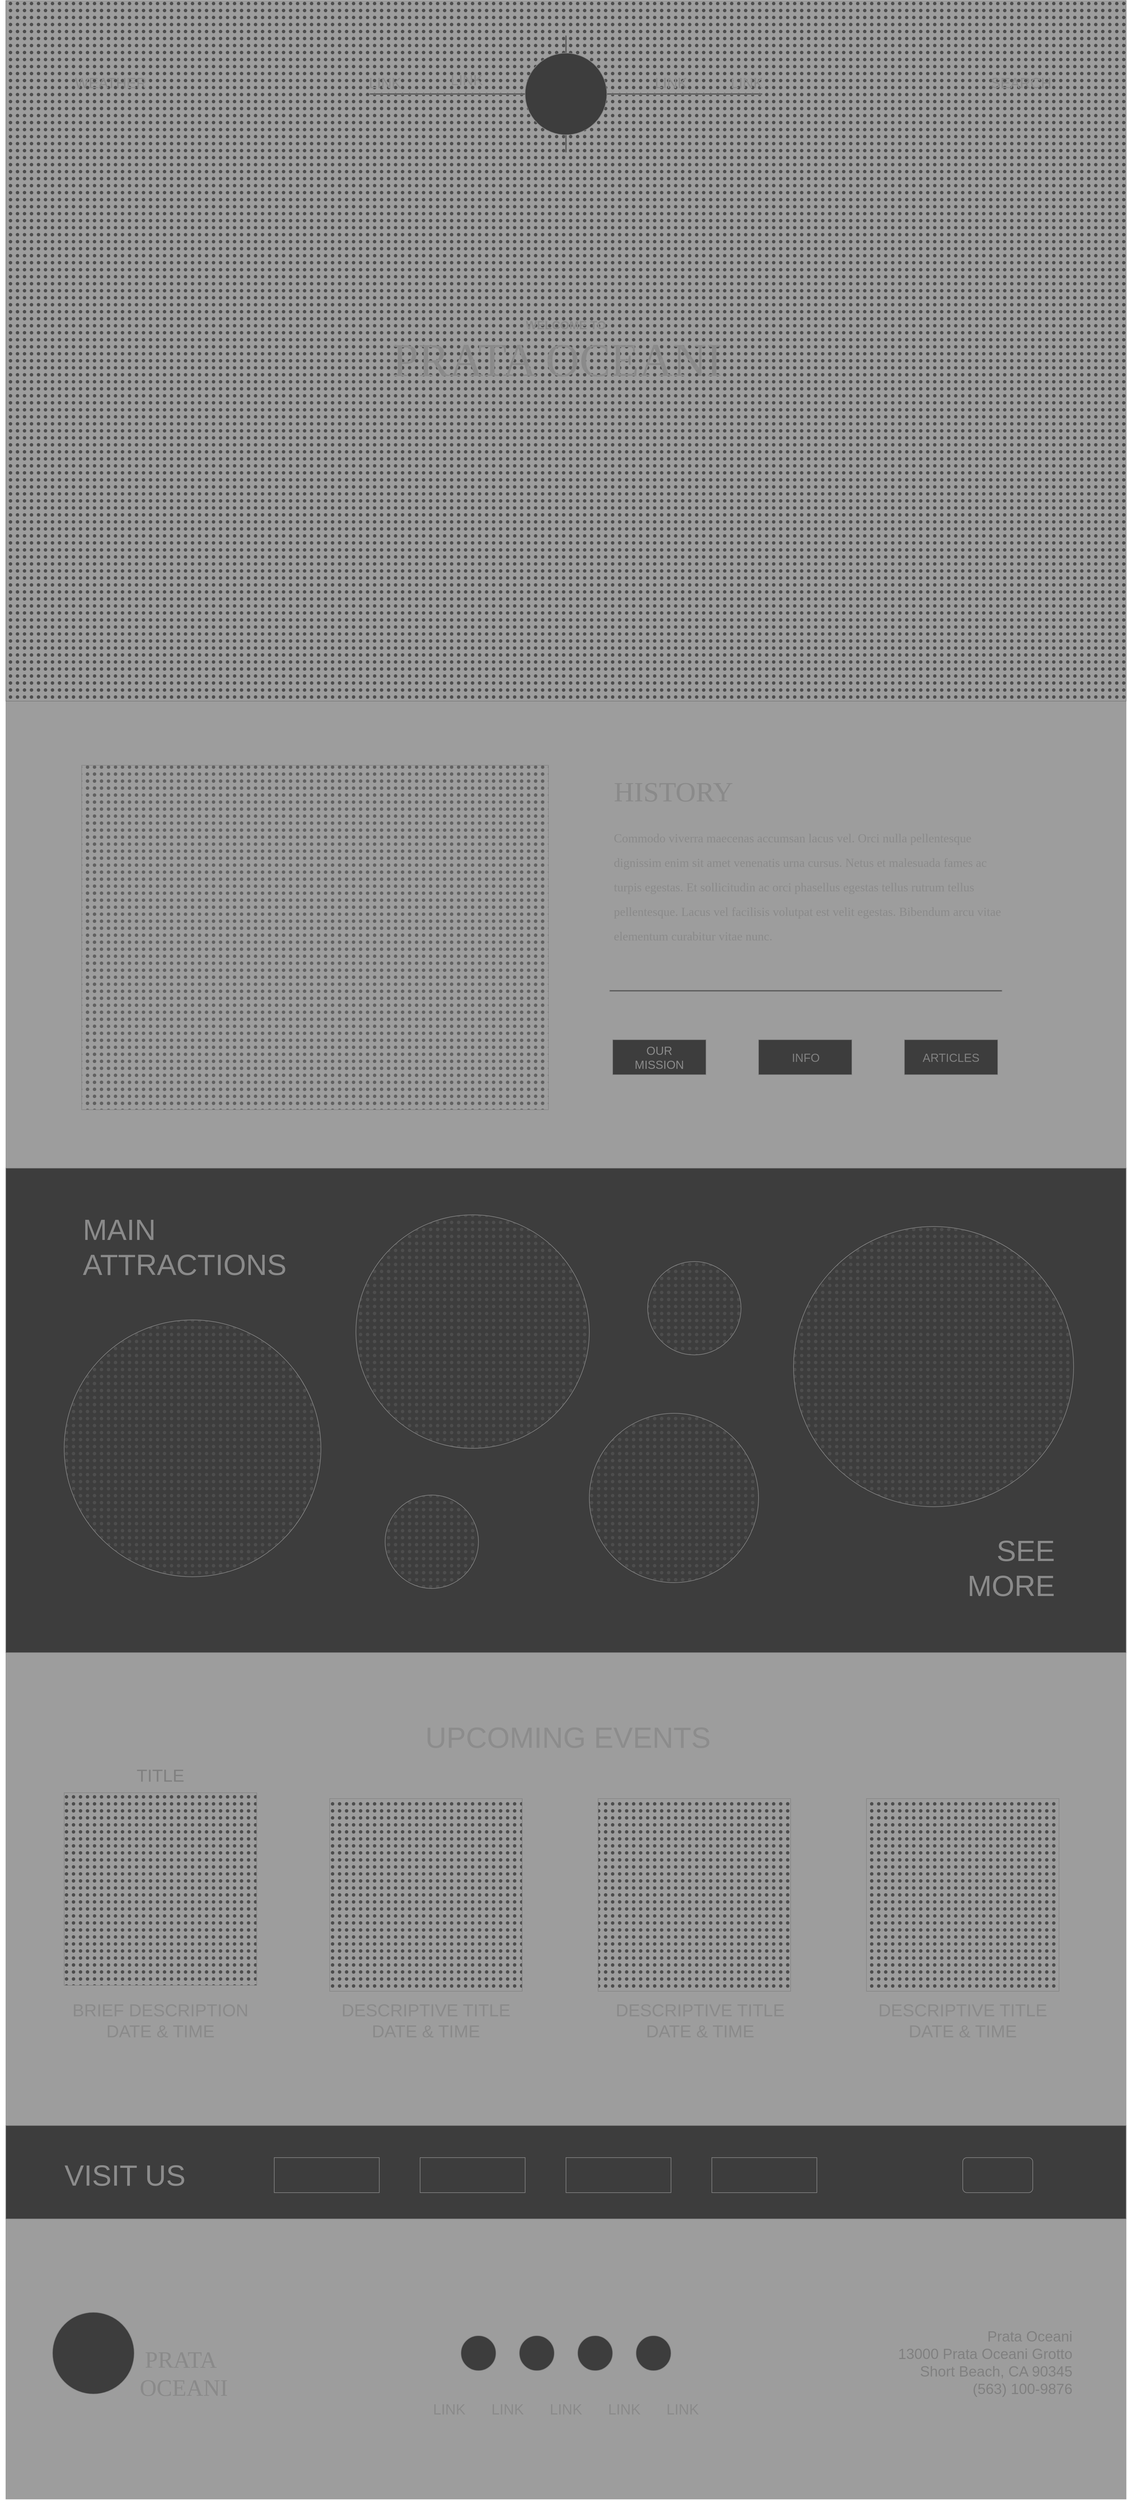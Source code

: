<mxfile version="24.1.0" type="device">
  <diagram name="Page-1" id="GAg8haRcpsVNe8hPWDVm">
    <mxGraphModel dx="2069" dy="752" grid="1" gridSize="10" guides="1" tooltips="1" connect="1" arrows="1" fold="1" page="0" pageScale="1" pageWidth="1920" pageHeight="1200" math="0" shadow="0">
      <root>
        <mxCell id="0" />
        <mxCell id="1" parent="0" />
        <mxCell id="3JFMlEUNZGDiNWC0OtGJ-4" value="" style="rounded=0;whiteSpace=wrap;html=1;fillColor=#3D3D3D;strokeColor=#858585;connectable=0;allowArrows=0;expand=0;movable=0;resizable=0;rotatable=0;cloneable=0;deletable=0;container=1;imageAspect=1;opacity=50;" parent="1" vertex="1">
          <mxGeometry width="1920" height="1200" as="geometry" />
        </mxCell>
        <mxCell id="RJW7VMsSMWp2yGj4S-rq-4" value="" style="rounded=0;whiteSpace=wrap;html=1;fillColor=#4d4d4d;strokeColor=#858585;fillStyle=dots;" parent="3JFMlEUNZGDiNWC0OtGJ-4" vertex="1">
          <mxGeometry width="1920" height="1200" as="geometry" />
        </mxCell>
        <mxCell id="RJW7VMsSMWp2yGj4S-rq-11" value="&lt;font color=&quot;#8a8a8a&quot; style=&quot;font-size: 80px;&quot;&gt;PRATA OCEANI&lt;/font&gt;" style="text;html=1;align=center;verticalAlign=middle;whiteSpace=wrap;rounded=0;pointerEvents=0;allowArrows=0;connectable=0;expand=0;fontSize=80;fontFamily=Cinzel Decorative;fontSource=https%3A%2F%2Ffonts.googleapis.com%2Fcss%3Ffamily%3DCinzel%2BDecorative;spacing=5;" parent="3JFMlEUNZGDiNWC0OtGJ-4" vertex="1">
          <mxGeometry x="630" y="600" width="630" height="30" as="geometry" />
        </mxCell>
        <mxCell id="RJW7VMsSMWp2yGj4S-rq-12" value="&lt;font color=&quot;#8a8a8a&quot;&gt;&lt;b&gt;WELCOME TO&lt;/b&gt;&lt;/font&gt;" style="text;html=1;align=center;verticalAlign=middle;whiteSpace=wrap;rounded=0;pointerEvents=0;allowArrows=0;connectable=0;expand=0;fontSize=20;" parent="3JFMlEUNZGDiNWC0OtGJ-4" vertex="1">
          <mxGeometry x="830" y="540" width="260" height="30" as="geometry" />
        </mxCell>
        <mxCell id="RJW7VMsSMWp2yGj4S-rq-13" value="" style="rounded=0;whiteSpace=wrap;html=1;fillColor=#3D3D3D;strokeColor=#858585;" parent="3JFMlEUNZGDiNWC0OtGJ-4" vertex="1">
          <mxGeometry x="959" y="60" width="2" height="200" as="geometry" />
        </mxCell>
        <mxCell id="RJW7VMsSMWp2yGj4S-rq-14" value="" style="rounded=0;whiteSpace=wrap;html=1;fillColor=#3D3D3D;strokeColor=#858585;rotation=-90;" parent="3JFMlEUNZGDiNWC0OtGJ-4" vertex="1">
          <mxGeometry x="959" y="-176.25" width="2" height="672.5" as="geometry" />
        </mxCell>
        <mxCell id="RJW7VMsSMWp2yGj4S-rq-9" value="" style="rounded=1;whiteSpace=wrap;html=1;fillColor=#3D3D3D;strokeColor=#858585;arcSize=50;aspect=fixed;" parent="3JFMlEUNZGDiNWC0OtGJ-4" vertex="1">
          <mxGeometry x="890" y="90" width="140" height="140" as="geometry" />
        </mxCell>
        <mxCell id="RJW7VMsSMWp2yGj4S-rq-15" value="&lt;font color=&quot;#8a8a8a&quot; style=&quot;font-size: 25px;&quot;&gt;&lt;span style=&quot;font-size: 25px;&quot;&gt;LINK&lt;/span&gt;&lt;/font&gt;" style="text;html=1;align=center;verticalAlign=middle;whiteSpace=wrap;rounded=0;pointerEvents=0;allowArrows=0;connectable=0;expand=0;fontSize=25;" parent="3JFMlEUNZGDiNWC0OtGJ-4" vertex="1">
          <mxGeometry x="620" y="125" width="60" height="30" as="geometry" />
        </mxCell>
        <mxCell id="RJW7VMsSMWp2yGj4S-rq-16" value="&lt;font color=&quot;#8a8a8a&quot; style=&quot;font-size: 25px;&quot;&gt;&lt;span style=&quot;font-size: 25px;&quot;&gt;LINK&lt;/span&gt;&lt;/font&gt;" style="text;html=1;align=center;verticalAlign=middle;whiteSpace=wrap;rounded=0;pointerEvents=0;allowArrows=0;connectable=0;expand=0;fontSize=25;" parent="3JFMlEUNZGDiNWC0OtGJ-4" vertex="1">
          <mxGeometry x="760" y="120" width="60" height="30" as="geometry" />
        </mxCell>
        <mxCell id="RJW7VMsSMWp2yGj4S-rq-31" value="&lt;font color=&quot;#8a8a8a&quot; style=&quot;font-size: 25px;&quot;&gt;&lt;span style=&quot;font-size: 25px;&quot;&gt;LINK&lt;/span&gt;&lt;/font&gt;" style="text;html=1;align=center;verticalAlign=middle;whiteSpace=wrap;rounded=0;pointerEvents=0;allowArrows=0;connectable=0;expand=0;fontSize=25;" parent="3JFMlEUNZGDiNWC0OtGJ-4" vertex="1">
          <mxGeometry x="1110" y="125" width="60" height="30" as="geometry" />
        </mxCell>
        <mxCell id="RJW7VMsSMWp2yGj4S-rq-32" value="&lt;font color=&quot;#8a8a8a&quot; style=&quot;font-size: 25px;&quot;&gt;&lt;span style=&quot;font-size: 25px;&quot;&gt;LINK&lt;/span&gt;&lt;/font&gt;" style="text;html=1;align=center;verticalAlign=middle;whiteSpace=wrap;rounded=0;pointerEvents=0;allowArrows=0;connectable=0;expand=0;fontSize=25;" parent="3JFMlEUNZGDiNWC0OtGJ-4" vertex="1">
          <mxGeometry x="1240" y="125" width="60" height="30" as="geometry" />
        </mxCell>
        <mxCell id="DRW0J8gIh20QW4UvxZFd-2" value="&lt;font color=&quot;#8a8a8a&quot; style=&quot;font-size: 25px;&quot;&gt;&lt;span style=&quot;font-size: 25px;&quot;&gt;SEARCH&lt;/span&gt;&lt;/font&gt;" style="text;html=1;align=center;verticalAlign=middle;whiteSpace=wrap;rounded=0;pointerEvents=0;allowArrows=0;connectable=0;expand=0;fontSize=25;" parent="3JFMlEUNZGDiNWC0OtGJ-4" vertex="1">
          <mxGeometry x="1710" y="125" width="60" height="30" as="geometry" />
        </mxCell>
        <mxCell id="DRW0J8gIh20QW4UvxZFd-4" value="&lt;font color=&quot;#8a8a8a&quot; style=&quot;font-size: 25px;&quot;&gt;&lt;span style=&quot;font-size: 25px;&quot;&gt;WEATHER&lt;/span&gt;&lt;/font&gt;" style="text;html=1;align=center;verticalAlign=middle;whiteSpace=wrap;rounded=0;pointerEvents=0;allowArrows=0;connectable=0;expand=0;fontSize=25;" parent="3JFMlEUNZGDiNWC0OtGJ-4" vertex="1">
          <mxGeometry x="150" y="125" width="60" height="30" as="geometry" />
        </mxCell>
        <mxCell id="3JFMlEUNZGDiNWC0OtGJ-5" value="&#xa;&lt;span style=&quot;color: rgb(138, 138, 138); font-family: Helvetica; font-size: 30px; font-style: normal; font-variant-ligatures: normal; font-variant-caps: normal; font-weight: 400; letter-spacing: normal; orphans: 2; text-align: center; text-indent: 0px; text-transform: none; widows: 2; word-spacing: 0px; -webkit-text-stroke-width: 0px; white-space: normal; background-color: rgb(24, 20, 29); text-decoration-thickness: initial; text-decoration-style: initial; text-decoration-color: initial; display: inline !important; float: none;&quot;&gt;TITLE&lt;/span&gt;&#xa;&#xa;" style="rounded=0;whiteSpace=wrap;html=1;fillColor=#3D3D3D;strokeColor=#858585;opacity=50;connectable=0;allowArrows=0;expand=0;movable=0;rotatable=0;cloneable=0;deletable=0;" parent="1" vertex="1">
          <mxGeometry y="1200" width="1920" height="3080" as="geometry" />
        </mxCell>
        <mxCell id="RJW7VMsSMWp2yGj4S-rq-6" value="" style="rounded=0;whiteSpace=wrap;html=1;fillColor=#616161;strokeColor=#858585;fillStyle=dots;" parent="1" vertex="1">
          <mxGeometry x="130" y="1310" width="800" height="590" as="geometry" />
        </mxCell>
        <mxCell id="RJW7VMsSMWp2yGj4S-rq-7" value="&lt;h1 style=&quot;margin-top: 0px;&quot;&gt;&lt;font color=&quot;#8a8a8a&quot; style=&quot;&quot; size=&quot;1&quot;&gt;&lt;span style=&quot;font-weight: 400; font-size: 48px;&quot;&gt;HISTORY&lt;/span&gt;&lt;/font&gt;&lt;/h1&gt;&lt;h1 style=&quot;margin-top: 0px; line-height: 90%;&quot;&gt;&lt;font color=&quot;#8a8a8a&quot;&gt;&lt;span style=&quot;font-size: 21px; font-weight: 400;&quot;&gt;Commodo viverra maecenas accumsan lacus vel. Orci nulla pellentesque dignissim enim sit amet venenatis urna cursus. Netus et malesuada fames ac turpis egestas. Et sollicitudin ac orci phasellus egestas tellus rutrum tellus pellentesque. Lacus vel facilisis volutpat est velit egestas. Bibendum arcu vitae elementum curabitur vitae nunc.&amp;nbsp;&lt;/span&gt;&lt;/font&gt;&lt;br&gt;&lt;/h1&gt;" style="text;html=1;whiteSpace=wrap;overflow=hidden;rounded=0;fontSize=20;fontFamily=Oxygen;fontSource=https%3A%2F%2Ffonts.googleapis.com%2Fcss%3Ffamily%3DOxygen;" parent="1" vertex="1">
          <mxGeometry x="1040" y="1320" width="690" height="350" as="geometry" />
        </mxCell>
        <mxCell id="RJW7VMsSMWp2yGj4S-rq-10" value="" style="rounded=0;whiteSpace=wrap;html=1;fillColor=#3D3D3D;strokeColor=#858585;" parent="1" vertex="1">
          <mxGeometry y="2000" width="1920" height="830" as="geometry" />
        </mxCell>
        <mxCell id="RJW7VMsSMWp2yGj4S-rq-18" value="" style="rounded=1;whiteSpace=wrap;html=1;fillColor=#4d4d4d;strokeColor=#858585;arcSize=50;aspect=fixed;fillStyle=dots;" parent="1" vertex="1">
          <mxGeometry x="100" y="2260" width="440" height="440" as="geometry" />
        </mxCell>
        <mxCell id="RJW7VMsSMWp2yGj4S-rq-19" value="" style="rounded=1;whiteSpace=wrap;html=1;fillColor=#4d4d4d;strokeColor=#858585;arcSize=50;aspect=fixed;fillStyle=dots;" parent="1" vertex="1">
          <mxGeometry x="600" y="2080" width="400" height="400" as="geometry" />
        </mxCell>
        <mxCell id="RJW7VMsSMWp2yGj4S-rq-20" value="" style="rounded=1;whiteSpace=wrap;html=1;fillColor=#4d4d4d;strokeColor=#858585;arcSize=50;aspect=fixed;fillStyle=dots;" parent="1" vertex="1">
          <mxGeometry x="1000" y="2420" width="290" height="290" as="geometry" />
        </mxCell>
        <mxCell id="RJW7VMsSMWp2yGj4S-rq-21" value="" style="rounded=1;whiteSpace=wrap;html=1;fillColor=#4d4d4d;strokeColor=#858585;arcSize=50;aspect=fixed;fillStyle=dots;" parent="1" vertex="1">
          <mxGeometry x="1350" y="2100" width="480" height="480" as="geometry" />
        </mxCell>
        <mxCell id="RJW7VMsSMWp2yGj4S-rq-22" value="&lt;font color=&quot;#8a8a8a&quot; style=&quot;font-size: 50px;&quot;&gt;MAIN ATTRACTIONS&lt;/font&gt;" style="text;html=1;align=left;verticalAlign=middle;whiteSpace=wrap;rounded=0;pointerEvents=0;allowArrows=0;connectable=0;expand=0;fontSize=50;" parent="1" vertex="1">
          <mxGeometry x="130" y="2120" width="60" height="30" as="geometry" />
        </mxCell>
        <mxCell id="RJW7VMsSMWp2yGj4S-rq-23" value="" style="rounded=1;whiteSpace=wrap;html=1;fillColor=#4d4d4d;strokeColor=#858585;arcSize=50;aspect=fixed;fillStyle=dots;" parent="1" vertex="1">
          <mxGeometry x="650" y="2560" width="160" height="160" as="geometry" />
        </mxCell>
        <mxCell id="RJW7VMsSMWp2yGj4S-rq-24" value="" style="rounded=1;whiteSpace=wrap;html=1;fillColor=#4d4d4d;strokeColor=#858585;arcSize=50;aspect=fixed;fillStyle=dots;" parent="1" vertex="1">
          <mxGeometry x="1100" y="2160" width="160" height="160" as="geometry" />
        </mxCell>
        <mxCell id="RJW7VMsSMWp2yGj4S-rq-26" value="&lt;font color=&quot;#8a8a8a&quot; style=&quot;font-size: 50px;&quot;&gt;SEE MORE&lt;/font&gt;" style="text;html=1;align=right;verticalAlign=middle;whiteSpace=wrap;rounded=0;pointerEvents=0;allowArrows=0;connectable=0;expand=0;fontSize=50;" parent="1" vertex="1">
          <mxGeometry x="1740" y="2670" width="60" height="30" as="geometry" />
        </mxCell>
        <mxCell id="RJW7VMsSMWp2yGj4S-rq-27" value="&lt;font style=&quot;font-size: 50px;&quot;&gt;UPCOMING EVENTS&lt;/font&gt;" style="text;html=1;align=right;verticalAlign=middle;whiteSpace=wrap;rounded=0;pointerEvents=0;allowArrows=0;connectable=0;expand=0;fontSize=50;fontColor=#8c8c8c;" parent="1" vertex="1">
          <mxGeometry x="710" y="2960" width="500" height="30" as="geometry" />
        </mxCell>
        <mxCell id="RJW7VMsSMWp2yGj4S-rq-28" value="" style="rounded=0;whiteSpace=wrap;html=1;fillColor=#4d4d4d;strokeColor=#858585;aspect=fixed;fillStyle=dots;" parent="1" vertex="1">
          <mxGeometry x="100" y="3070" width="330" height="330" as="geometry" />
        </mxCell>
        <mxCell id="uYc3Sy_6xVZJy2W0dXjD-1" value="" style="rounded=0;whiteSpace=wrap;html=1;fillColor=#4d4d4d;strokeColor=#858585;aspect=fixed;fillStyle=dots;" parent="1" vertex="1">
          <mxGeometry x="555" y="3080" width="330" height="330" as="geometry" />
        </mxCell>
        <mxCell id="uYc3Sy_6xVZJy2W0dXjD-2" value="" style="rounded=0;whiteSpace=wrap;html=1;fillColor=#4d4d4d;strokeColor=#858585;aspect=fixed;fillStyle=dots;" parent="1" vertex="1">
          <mxGeometry x="1015" y="3080" width="330" height="330" as="geometry" />
        </mxCell>
        <mxCell id="uYc3Sy_6xVZJy2W0dXjD-3" value="" style="rounded=0;whiteSpace=wrap;html=1;fillColor=#4d4d4d;strokeColor=#858585;aspect=fixed;fillStyle=dots;" parent="1" vertex="1">
          <mxGeometry x="1475" y="3080" width="330" height="330" as="geometry" />
        </mxCell>
        <mxCell id="DRW0J8gIh20QW4UvxZFd-5" value="&lt;div style=&quot;font-size: 30px;&quot;&gt;&lt;font style=&quot;font-size: 30px;&quot; color=&quot;#8a8a8a&quot;&gt;BRIEF DESCRIPTION&lt;/font&gt;&lt;/div&gt;&lt;font color=&quot;#8a8a8a&quot; style=&quot;font-size: 30px;&quot;&gt;DATE &amp;amp; TIME&lt;/font&gt;" style="text;html=1;align=center;verticalAlign=middle;whiteSpace=wrap;rounded=0;pointerEvents=0;allowArrows=0;connectable=0;expand=0;fontSize=30;" parent="1" vertex="1">
          <mxGeometry x="90" y="3420" width="350" height="80" as="geometry" />
        </mxCell>
        <mxCell id="DRW0J8gIh20QW4UvxZFd-6" value="&lt;div style=&quot;font-size: 30px;&quot;&gt;&lt;font style=&quot;font-size: 30px;&quot; color=&quot;#8a8a8a&quot;&gt;DESCRIPTIVE TITLE&lt;/font&gt;&lt;/div&gt;&lt;font color=&quot;#8a8a8a&quot; style=&quot;font-size: 30px;&quot;&gt;DATE &amp;amp; TIME&lt;/font&gt;" style="text;html=1;align=center;verticalAlign=middle;whiteSpace=wrap;rounded=0;pointerEvents=0;allowArrows=0;connectable=0;expand=0;fontSize=30;" parent="1" vertex="1">
          <mxGeometry x="545" y="3420" width="350" height="80" as="geometry" />
        </mxCell>
        <mxCell id="DRW0J8gIh20QW4UvxZFd-7" value="&lt;div style=&quot;font-size: 30px;&quot;&gt;&lt;font style=&quot;font-size: 30px;&quot; color=&quot;#8a8a8a&quot;&gt;DESCRIPTIVE TITLE&lt;/font&gt;&lt;/div&gt;&lt;font color=&quot;#8a8a8a&quot; style=&quot;font-size: 30px;&quot;&gt;DATE &amp;amp; TIME&lt;/font&gt;" style="text;html=1;align=center;verticalAlign=middle;whiteSpace=wrap;rounded=0;pointerEvents=0;allowArrows=0;connectable=0;expand=0;fontSize=30;" parent="1" vertex="1">
          <mxGeometry x="1015" y="3420" width="350" height="80" as="geometry" />
        </mxCell>
        <mxCell id="DRW0J8gIh20QW4UvxZFd-8" value="&lt;div style=&quot;font-size: 30px;&quot;&gt;&lt;font style=&quot;font-size: 30px;&quot; color=&quot;#8a8a8a&quot;&gt;DESCRIPTIVE TITLE&lt;/font&gt;&lt;/div&gt;&lt;font color=&quot;#8a8a8a&quot; style=&quot;font-size: 30px;&quot;&gt;DATE &amp;amp; TIME&lt;/font&gt;" style="text;html=1;align=center;verticalAlign=middle;whiteSpace=wrap;rounded=0;pointerEvents=0;allowArrows=0;connectable=0;expand=0;fontSize=30;" parent="1" vertex="1">
          <mxGeometry x="1465" y="3420" width="350" height="80" as="geometry" />
        </mxCell>
        <mxCell id="DRW0J8gIh20QW4UvxZFd-9" value="" style="rounded=0;whiteSpace=wrap;html=1;fillColor=#3D3D3D;strokeColor=#858585;" parent="1" vertex="1">
          <mxGeometry y="3640" width="1920" height="160" as="geometry" />
        </mxCell>
        <mxCell id="DRW0J8gIh20QW4UvxZFd-11" value="VISIT US" style="text;html=1;align=right;verticalAlign=middle;whiteSpace=wrap;rounded=0;pointerEvents=0;allowArrows=0;connectable=0;expand=0;fontSize=50;fontColor=#8c8c8c;" parent="1" vertex="1">
          <mxGeometry x="100" y="3710" width="210" height="30" as="geometry" />
        </mxCell>
        <mxCell id="DRW0J8gIh20QW4UvxZFd-12" value="" style="rounded=0;whiteSpace=wrap;html=1;fillColor=#3D3D3D;strokeColor=#858585;" parent="1" vertex="1">
          <mxGeometry x="460" y="3695" width="180" height="60" as="geometry" />
        </mxCell>
        <mxCell id="DRW0J8gIh20QW4UvxZFd-13" value="" style="rounded=0;whiteSpace=wrap;html=1;fillColor=#3D3D3D;strokeColor=#858585;" parent="1" vertex="1">
          <mxGeometry x="710" y="3695" width="180" height="60" as="geometry" />
        </mxCell>
        <mxCell id="DRW0J8gIh20QW4UvxZFd-14" value="" style="rounded=0;whiteSpace=wrap;html=1;fillColor=#3D3D3D;strokeColor=#858585;" parent="1" vertex="1">
          <mxGeometry x="960" y="3695" width="180" height="60" as="geometry" />
        </mxCell>
        <mxCell id="DRW0J8gIh20QW4UvxZFd-15" value="" style="rounded=0;whiteSpace=wrap;html=1;fillColor=#3D3D3D;strokeColor=#858585;" parent="1" vertex="1">
          <mxGeometry x="1210" y="3695" width="180" height="60" as="geometry" />
        </mxCell>
        <mxCell id="DRW0J8gIh20QW4UvxZFd-16" value="" style="rounded=1;whiteSpace=wrap;html=1;fillColor=#3D3D3D;strokeColor=#858585;arcSize=12;" parent="1" vertex="1">
          <mxGeometry x="1640" y="3695" width="120" height="60" as="geometry" />
        </mxCell>
        <mxCell id="DRW0J8gIh20QW4UvxZFd-17" value="" style="rounded=1;whiteSpace=wrap;html=1;fillColor=#3D3D3D;strokeColor=#858585;aspect=fixed;arcSize=50;" parent="1" vertex="1">
          <mxGeometry x="980" y="4000" width="60" height="60" as="geometry" />
        </mxCell>
        <mxCell id="DRW0J8gIh20QW4UvxZFd-18" value="" style="rounded=1;whiteSpace=wrap;html=1;fillColor=#3D3D3D;strokeColor=#858585;aspect=fixed;arcSize=50;" parent="1" vertex="1">
          <mxGeometry x="1080" y="4000" width="60" height="60" as="geometry" />
        </mxCell>
        <mxCell id="DRW0J8gIh20QW4UvxZFd-20" value="" style="rounded=1;whiteSpace=wrap;html=1;fillColor=#3D3D3D;strokeColor=#858585;aspect=fixed;arcSize=50;" parent="1" vertex="1">
          <mxGeometry x="880" y="4000" width="60" height="60" as="geometry" />
        </mxCell>
        <mxCell id="DRW0J8gIh20QW4UvxZFd-21" value="" style="rounded=1;whiteSpace=wrap;html=1;fillColor=#3D3D3D;strokeColor=#858585;aspect=fixed;arcSize=50;" parent="1" vertex="1">
          <mxGeometry x="780" y="4000" width="60" height="60" as="geometry" />
        </mxCell>
        <mxCell id="DRW0J8gIh20QW4UvxZFd-22" value="TITLE" style="text;html=1;align=center;verticalAlign=middle;whiteSpace=wrap;rounded=0;pointerEvents=0;allowArrows=0;connectable=0;expand=0;fontSize=30;fontColor=#808080;" parent="1" vertex="1">
          <mxGeometry x="90" y="3000" width="350" height="80" as="geometry" />
        </mxCell>
        <mxCell id="DRW0J8gIh20QW4UvxZFd-23" value="&lt;font color=&quot;#8a8a8a&quot; style=&quot;font-size: 25px;&quot;&gt;&lt;span style=&quot;font-size: 25px;&quot;&gt;LINK&lt;/span&gt;&lt;/font&gt;" style="text;html=1;align=center;verticalAlign=middle;whiteSpace=wrap;rounded=0;pointerEvents=0;allowArrows=0;connectable=0;expand=0;fontSize=25;" parent="1" vertex="1">
          <mxGeometry x="930" y="4110" width="60" height="30" as="geometry" />
        </mxCell>
        <mxCell id="DRW0J8gIh20QW4UvxZFd-24" value="&lt;font color=&quot;#8a8a8a&quot; style=&quot;font-size: 25px;&quot;&gt;&lt;span style=&quot;font-size: 25px;&quot;&gt;LINK&lt;/span&gt;&lt;/font&gt;" style="text;html=1;align=center;verticalAlign=middle;whiteSpace=wrap;rounded=0;pointerEvents=0;allowArrows=0;connectable=0;expand=0;fontSize=25;" parent="1" vertex="1">
          <mxGeometry x="830" y="4110" width="60" height="30" as="geometry" />
        </mxCell>
        <mxCell id="DRW0J8gIh20QW4UvxZFd-25" value="&lt;font color=&quot;#8a8a8a&quot; style=&quot;font-size: 25px;&quot;&gt;&lt;span style=&quot;font-size: 25px;&quot;&gt;LINK&lt;/span&gt;&lt;/font&gt;" style="text;html=1;align=center;verticalAlign=middle;whiteSpace=wrap;rounded=0;pointerEvents=0;allowArrows=0;connectable=0;expand=0;fontSize=25;" parent="1" vertex="1">
          <mxGeometry x="730" y="4110" width="60" height="30" as="geometry" />
        </mxCell>
        <mxCell id="DRW0J8gIh20QW4UvxZFd-26" value="" style="rounded=0;whiteSpace=wrap;html=1;fillColor=#3D3D3D;strokeColor=#858585;rotation=-90;" parent="1" vertex="1">
          <mxGeometry x="1370" y="1360" width="2" height="672.5" as="geometry" />
        </mxCell>
        <mxCell id="DRW0J8gIh20QW4UvxZFd-28" value="" style="rounded=0;whiteSpace=wrap;html=1;fillColor=#3D3D3D;strokeColor=#858585;" parent="1" vertex="1">
          <mxGeometry x="1040" y="1780" width="160" height="60" as="geometry" />
        </mxCell>
        <mxCell id="DRW0J8gIh20QW4UvxZFd-29" value="" style="rounded=0;whiteSpace=wrap;html=1;fillColor=#3D3D3D;strokeColor=#858585;" parent="1" vertex="1">
          <mxGeometry x="1290" y="1780" width="160" height="60" as="geometry" />
        </mxCell>
        <mxCell id="DRW0J8gIh20QW4UvxZFd-30" value="" style="rounded=0;whiteSpace=wrap;html=1;fillColor=#3D3D3D;strokeColor=#858585;" parent="1" vertex="1">
          <mxGeometry x="1540" y="1780" width="160" height="60" as="geometry" />
        </mxCell>
        <mxCell id="DRW0J8gIh20QW4UvxZFd-31" value="&lt;font style=&quot;font-size: 20px;&quot; color=&quot;#8a8a8a&quot;&gt;&lt;span style=&quot;font-size: 20px;&quot;&gt;OUR MISSION&lt;/span&gt;&lt;/font&gt;" style="text;html=1;align=center;verticalAlign=middle;whiteSpace=wrap;rounded=0;pointerEvents=0;allowArrows=0;connectable=0;expand=0;fontSize=20;" parent="1" vertex="1">
          <mxGeometry x="1090" y="1795" width="60" height="30" as="geometry" />
        </mxCell>
        <mxCell id="DRW0J8gIh20QW4UvxZFd-32" value="INFO" style="text;html=1;align=center;verticalAlign=middle;whiteSpace=wrap;rounded=0;pointerEvents=0;allowArrows=0;connectable=0;expand=0;fontSize=20;fontColor=#808080;" parent="1" vertex="1">
          <mxGeometry x="1341" y="1795" width="60" height="30" as="geometry" />
        </mxCell>
        <mxCell id="DRW0J8gIh20QW4UvxZFd-33" value="ARTICLE&lt;span style=&quot;background-color: initial;&quot;&gt;S&lt;/span&gt;" style="text;html=1;align=center;verticalAlign=middle;whiteSpace=wrap;rounded=0;pointerEvents=0;allowArrows=0;connectable=0;expand=0;fontSize=20;fontColor=#808080;" parent="1" vertex="1">
          <mxGeometry x="1590" y="1795" width="60" height="30" as="geometry" />
        </mxCell>
        <mxCell id="Ofa4nNaWmxZtfKuz2jkP-5" value="&lt;font color=&quot;#8a8a8a&quot; style=&quot;font-size: 25px;&quot;&gt;&lt;span style=&quot;font-size: 25px;&quot;&gt;LINK&lt;/span&gt;&lt;/font&gt;" style="text;html=1;align=center;verticalAlign=middle;whiteSpace=wrap;rounded=0;pointerEvents=0;allowArrows=0;connectable=0;expand=0;fontSize=25;" vertex="1" parent="1">
          <mxGeometry x="1030" y="4110" width="60" height="30" as="geometry" />
        </mxCell>
        <mxCell id="Ofa4nNaWmxZtfKuz2jkP-6" value="&lt;div&gt;Prata Oceani&lt;/div&gt;13000 Prata Oceani Grotto&lt;div&gt;Short Beach, CA 90345&lt;/div&gt;&lt;div&gt;(563) 100-9876&lt;/div&gt;" style="text;html=1;align=right;verticalAlign=middle;whiteSpace=wrap;rounded=0;pointerEvents=0;allowArrows=0;connectable=0;expand=0;fontSize=25;fontColor=#808080;" vertex="1" parent="1">
          <mxGeometry x="1210" y="4030" width="620" height="30" as="geometry" />
        </mxCell>
        <mxCell id="Ofa4nNaWmxZtfKuz2jkP-7" value="&lt;font color=&quot;#8a8a8a&quot; style=&quot;font-size: 25px;&quot;&gt;&lt;span style=&quot;font-size: 25px;&quot;&gt;LINK&lt;/span&gt;&lt;/font&gt;" style="text;html=1;align=center;verticalAlign=middle;whiteSpace=wrap;rounded=0;pointerEvents=0;allowArrows=0;connectable=0;expand=0;fontSize=25;" vertex="1" parent="1">
          <mxGeometry x="1130" y="4110" width="60" height="30" as="geometry" />
        </mxCell>
        <mxCell id="Ofa4nNaWmxZtfKuz2jkP-8" value="" style="rounded=1;whiteSpace=wrap;html=1;fillColor=#3D3D3D;strokeColor=#858585;arcSize=50;aspect=fixed;" vertex="1" parent="1">
          <mxGeometry x="80" y="3960" width="140" height="140" as="geometry" />
        </mxCell>
        <mxCell id="Ofa4nNaWmxZtfKuz2jkP-9" value="&lt;font style=&quot;font-size: 40px;&quot; color=&quot;#8a8a8a&quot;&gt;PRATA&amp;nbsp;&lt;/font&gt;&lt;div&gt;&lt;font style=&quot;font-size: 40px;&quot; color=&quot;#8a8a8a&quot;&gt;OCEANI&lt;/font&gt;&lt;/div&gt;" style="text;html=1;align=center;verticalAlign=middle;whiteSpace=wrap;rounded=0;pointerEvents=0;allowArrows=0;connectable=0;expand=0;fontSize=40;fontFamily=Cinzel Decorative;fontSource=https%3A%2F%2Ffonts.googleapis.com%2Fcss%3Ffamily%3DCinzel%2BDecorative;spacing=5;" vertex="1" parent="1">
          <mxGeometry x="-10" y="4050" width="630" height="30" as="geometry" />
        </mxCell>
      </root>
    </mxGraphModel>
  </diagram>
</mxfile>
